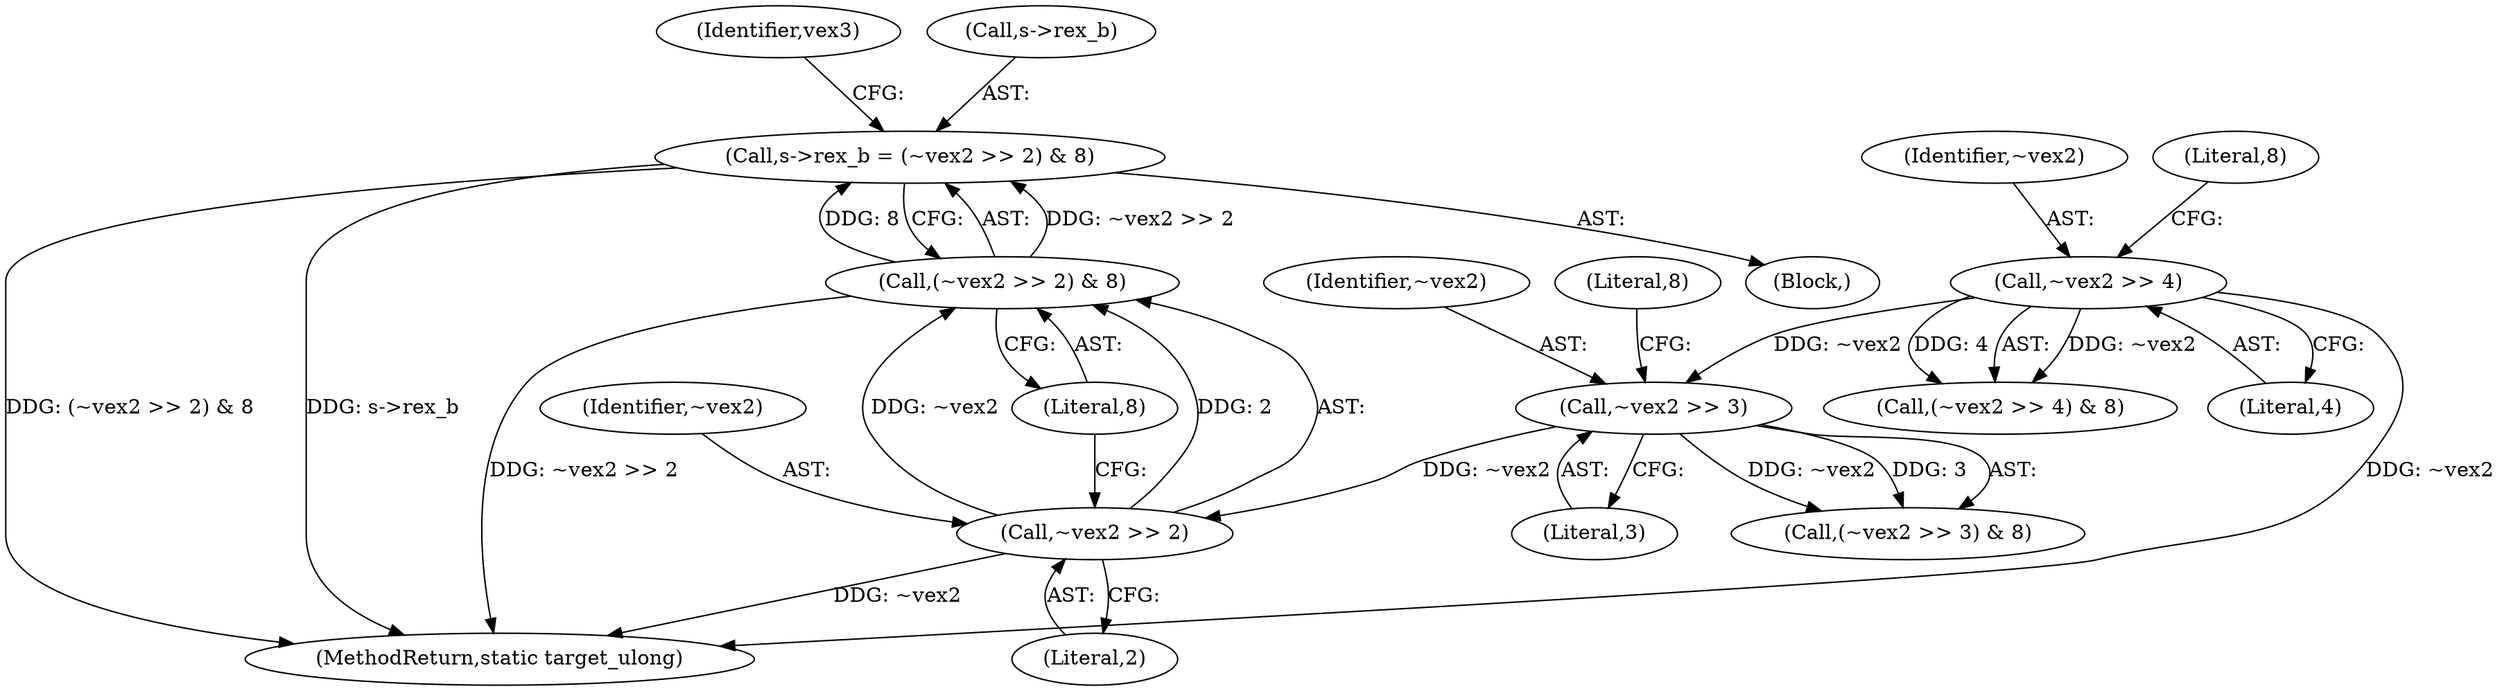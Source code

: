 digraph "0_qemu_30663fd26c0307e414622c7a8607fbc04f92ec14@pointer" {
"1000861" [label="(Call,s->rex_b = (~vex2 >> 2) & 8)"];
"1000865" [label="(Call,(~vex2 >> 2) & 8)"];
"1000866" [label="(Call,~vex2 >> 2)"];
"1000857" [label="(Call,~vex2 >> 3)"];
"1000830" [label="(Call,~vex2 >> 4)"];
"1000868" [label="(Literal,2)"];
"1011840" [label="(MethodReturn,static target_ulong)"];
"1000859" [label="(Literal,3)"];
"1000860" [label="(Literal,8)"];
"1000851" [label="(Block,)"];
"1000832" [label="(Literal,4)"];
"1000856" [label="(Call,(~vex2 >> 3) & 8)"];
"1000871" [label="(Identifier,vex3)"];
"1000862" [label="(Call,s->rex_b)"];
"1000830" [label="(Call,~vex2 >> 4)"];
"1000857" [label="(Call,~vex2 >> 3)"];
"1000829" [label="(Call,(~vex2 >> 4) & 8)"];
"1000867" [label="(Identifier,~vex2)"];
"1000858" [label="(Identifier,~vex2)"];
"1000865" [label="(Call,(~vex2 >> 2) & 8)"];
"1000866" [label="(Call,~vex2 >> 2)"];
"1000833" [label="(Literal,8)"];
"1000869" [label="(Literal,8)"];
"1000861" [label="(Call,s->rex_b = (~vex2 >> 2) & 8)"];
"1000831" [label="(Identifier,~vex2)"];
"1000861" -> "1000851"  [label="AST: "];
"1000861" -> "1000865"  [label="CFG: "];
"1000862" -> "1000861"  [label="AST: "];
"1000865" -> "1000861"  [label="AST: "];
"1000871" -> "1000861"  [label="CFG: "];
"1000861" -> "1011840"  [label="DDG: (~vex2 >> 2) & 8"];
"1000861" -> "1011840"  [label="DDG: s->rex_b"];
"1000865" -> "1000861"  [label="DDG: ~vex2 >> 2"];
"1000865" -> "1000861"  [label="DDG: 8"];
"1000865" -> "1000869"  [label="CFG: "];
"1000866" -> "1000865"  [label="AST: "];
"1000869" -> "1000865"  [label="AST: "];
"1000865" -> "1011840"  [label="DDG: ~vex2 >> 2"];
"1000866" -> "1000865"  [label="DDG: ~vex2"];
"1000866" -> "1000865"  [label="DDG: 2"];
"1000866" -> "1000868"  [label="CFG: "];
"1000867" -> "1000866"  [label="AST: "];
"1000868" -> "1000866"  [label="AST: "];
"1000869" -> "1000866"  [label="CFG: "];
"1000866" -> "1011840"  [label="DDG: ~vex2"];
"1000857" -> "1000866"  [label="DDG: ~vex2"];
"1000857" -> "1000856"  [label="AST: "];
"1000857" -> "1000859"  [label="CFG: "];
"1000858" -> "1000857"  [label="AST: "];
"1000859" -> "1000857"  [label="AST: "];
"1000860" -> "1000857"  [label="CFG: "];
"1000857" -> "1000856"  [label="DDG: ~vex2"];
"1000857" -> "1000856"  [label="DDG: 3"];
"1000830" -> "1000857"  [label="DDG: ~vex2"];
"1000830" -> "1000829"  [label="AST: "];
"1000830" -> "1000832"  [label="CFG: "];
"1000831" -> "1000830"  [label="AST: "];
"1000832" -> "1000830"  [label="AST: "];
"1000833" -> "1000830"  [label="CFG: "];
"1000830" -> "1011840"  [label="DDG: ~vex2"];
"1000830" -> "1000829"  [label="DDG: ~vex2"];
"1000830" -> "1000829"  [label="DDG: 4"];
}
